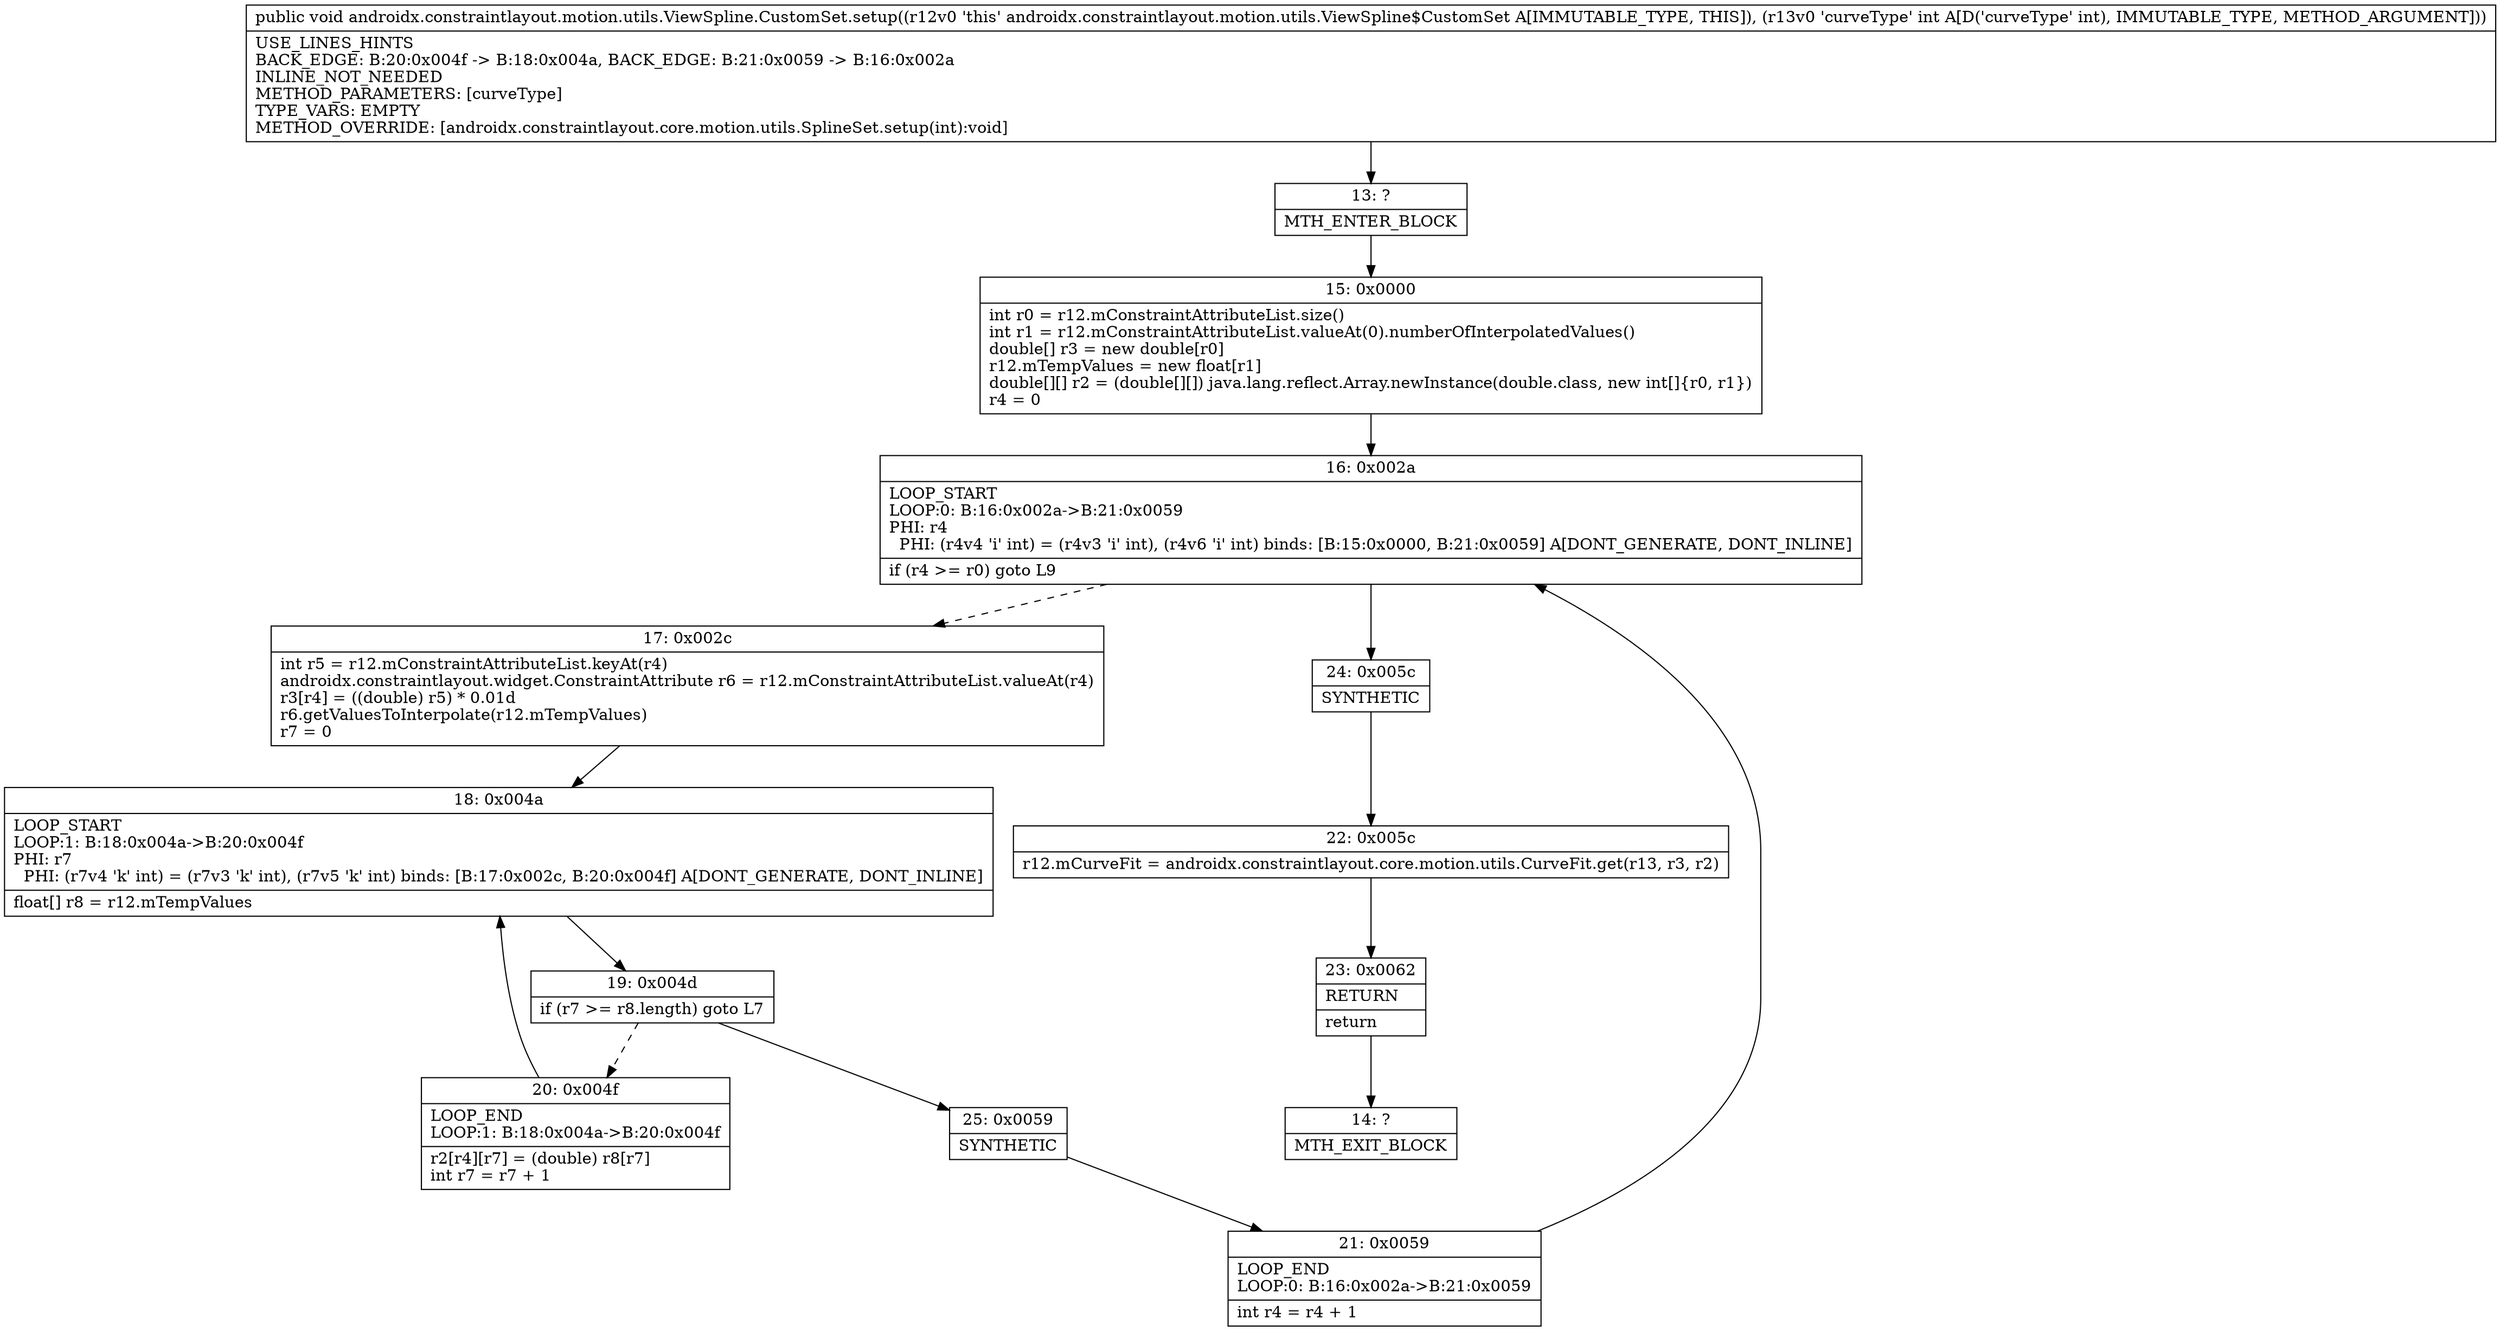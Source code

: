 digraph "CFG forandroidx.constraintlayout.motion.utils.ViewSpline.CustomSet.setup(I)V" {
Node_13 [shape=record,label="{13\:\ ?|MTH_ENTER_BLOCK\l}"];
Node_15 [shape=record,label="{15\:\ 0x0000|int r0 = r12.mConstraintAttributeList.size()\lint r1 = r12.mConstraintAttributeList.valueAt(0).numberOfInterpolatedValues()\ldouble[] r3 = new double[r0]\lr12.mTempValues = new float[r1]\ldouble[][] r2 = (double[][]) java.lang.reflect.Array.newInstance(double.class, new int[]\{r0, r1\})\lr4 = 0\l}"];
Node_16 [shape=record,label="{16\:\ 0x002a|LOOP_START\lLOOP:0: B:16:0x002a\-\>B:21:0x0059\lPHI: r4 \l  PHI: (r4v4 'i' int) = (r4v3 'i' int), (r4v6 'i' int) binds: [B:15:0x0000, B:21:0x0059] A[DONT_GENERATE, DONT_INLINE]\l|if (r4 \>= r0) goto L9\l}"];
Node_17 [shape=record,label="{17\:\ 0x002c|int r5 = r12.mConstraintAttributeList.keyAt(r4)\landroidx.constraintlayout.widget.ConstraintAttribute r6 = r12.mConstraintAttributeList.valueAt(r4)\lr3[r4] = ((double) r5) * 0.01d\lr6.getValuesToInterpolate(r12.mTempValues)\lr7 = 0\l}"];
Node_18 [shape=record,label="{18\:\ 0x004a|LOOP_START\lLOOP:1: B:18:0x004a\-\>B:20:0x004f\lPHI: r7 \l  PHI: (r7v4 'k' int) = (r7v3 'k' int), (r7v5 'k' int) binds: [B:17:0x002c, B:20:0x004f] A[DONT_GENERATE, DONT_INLINE]\l|float[] r8 = r12.mTempValues\l}"];
Node_19 [shape=record,label="{19\:\ 0x004d|if (r7 \>= r8.length) goto L7\l}"];
Node_20 [shape=record,label="{20\:\ 0x004f|LOOP_END\lLOOP:1: B:18:0x004a\-\>B:20:0x004f\l|r2[r4][r7] = (double) r8[r7]\lint r7 = r7 + 1\l}"];
Node_25 [shape=record,label="{25\:\ 0x0059|SYNTHETIC\l}"];
Node_21 [shape=record,label="{21\:\ 0x0059|LOOP_END\lLOOP:0: B:16:0x002a\-\>B:21:0x0059\l|int r4 = r4 + 1\l}"];
Node_24 [shape=record,label="{24\:\ 0x005c|SYNTHETIC\l}"];
Node_22 [shape=record,label="{22\:\ 0x005c|r12.mCurveFit = androidx.constraintlayout.core.motion.utils.CurveFit.get(r13, r3, r2)\l}"];
Node_23 [shape=record,label="{23\:\ 0x0062|RETURN\l|return\l}"];
Node_14 [shape=record,label="{14\:\ ?|MTH_EXIT_BLOCK\l}"];
MethodNode[shape=record,label="{public void androidx.constraintlayout.motion.utils.ViewSpline.CustomSet.setup((r12v0 'this' androidx.constraintlayout.motion.utils.ViewSpline$CustomSet A[IMMUTABLE_TYPE, THIS]), (r13v0 'curveType' int A[D('curveType' int), IMMUTABLE_TYPE, METHOD_ARGUMENT]))  | USE_LINES_HINTS\lBACK_EDGE: B:20:0x004f \-\> B:18:0x004a, BACK_EDGE: B:21:0x0059 \-\> B:16:0x002a\lINLINE_NOT_NEEDED\lMETHOD_PARAMETERS: [curveType]\lTYPE_VARS: EMPTY\lMETHOD_OVERRIDE: [androidx.constraintlayout.core.motion.utils.SplineSet.setup(int):void]\l}"];
MethodNode -> Node_13;Node_13 -> Node_15;
Node_15 -> Node_16;
Node_16 -> Node_17[style=dashed];
Node_16 -> Node_24;
Node_17 -> Node_18;
Node_18 -> Node_19;
Node_19 -> Node_20[style=dashed];
Node_19 -> Node_25;
Node_20 -> Node_18;
Node_25 -> Node_21;
Node_21 -> Node_16;
Node_24 -> Node_22;
Node_22 -> Node_23;
Node_23 -> Node_14;
}

